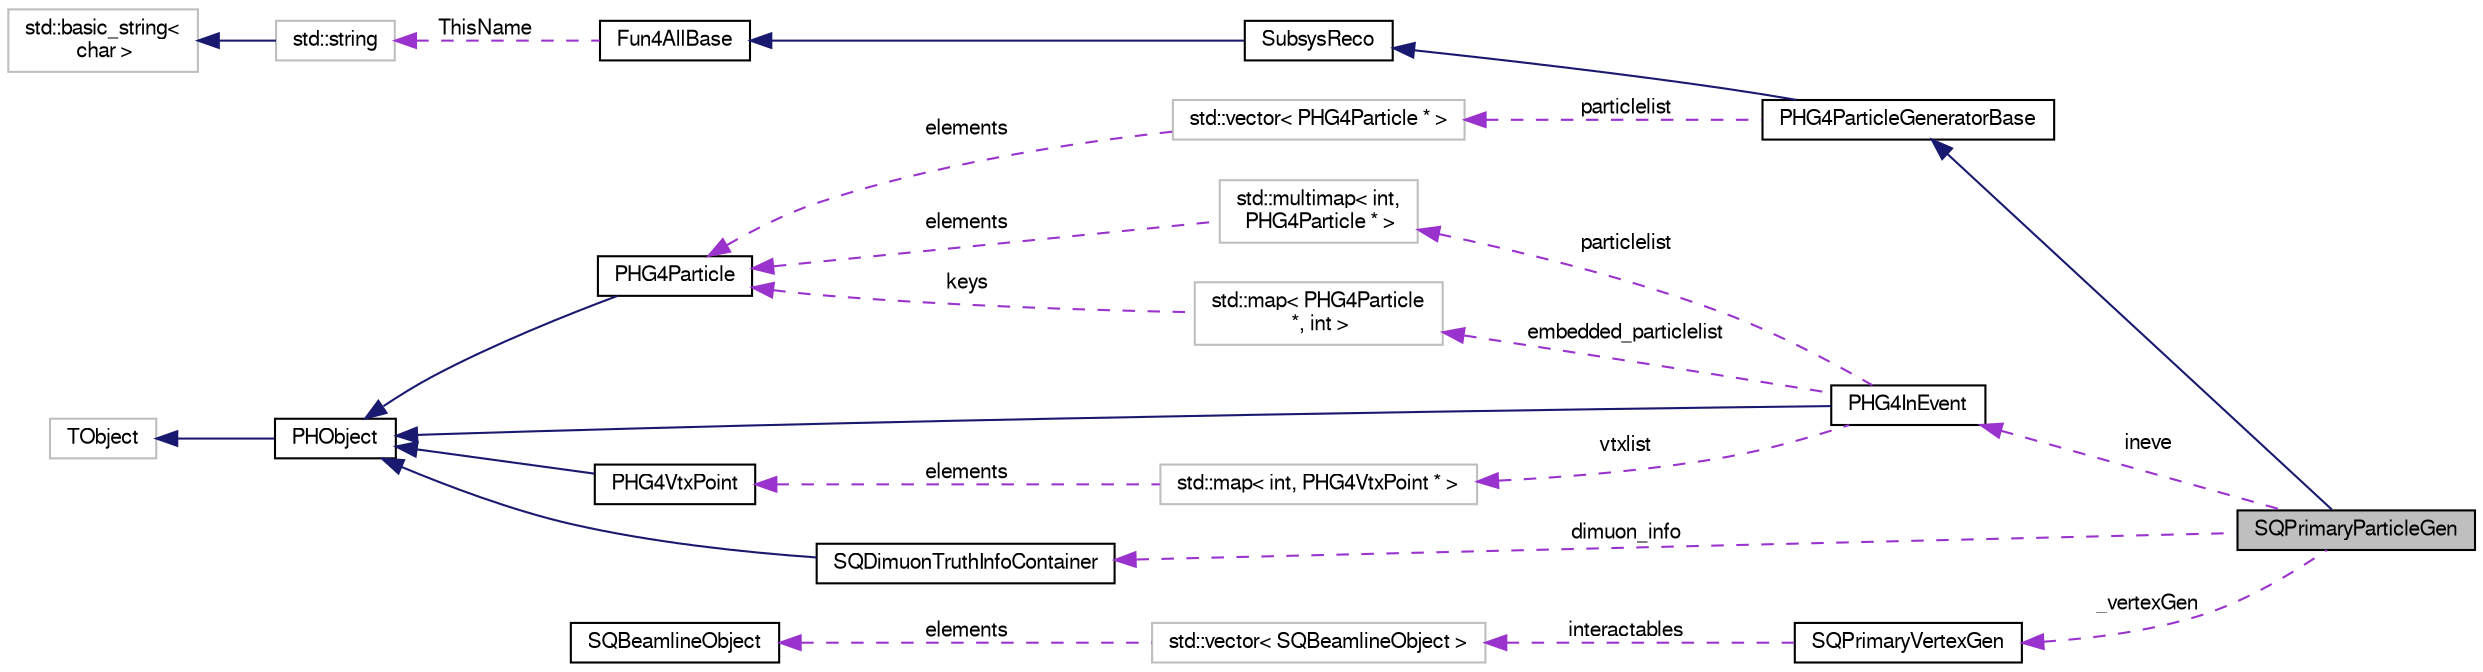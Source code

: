 digraph "SQPrimaryParticleGen"
{
  bgcolor="transparent";
  edge [fontname="FreeSans",fontsize="10",labelfontname="FreeSans",labelfontsize="10"];
  node [fontname="FreeSans",fontsize="10",shape=record];
  rankdir="LR";
  Node1 [label="SQPrimaryParticleGen",height=0.2,width=0.4,color="black", fillcolor="grey75", style="filled" fontcolor="black"];
  Node2 -> Node1 [dir="back",color="midnightblue",fontsize="10",style="solid",fontname="FreeSans"];
  Node2 [label="PHG4ParticleGeneratorBase",height=0.2,width=0.4,color="black",URL="$d8/d78/classPHG4ParticleGeneratorBase.html"];
  Node3 -> Node2 [dir="back",color="midnightblue",fontsize="10",style="solid",fontname="FreeSans"];
  Node3 [label="SubsysReco",height=0.2,width=0.4,color="black",URL="$d0/d32/classSubsysReco.html"];
  Node4 -> Node3 [dir="back",color="midnightblue",fontsize="10",style="solid",fontname="FreeSans"];
  Node4 [label="Fun4AllBase",height=0.2,width=0.4,color="black",URL="$d5/dec/classFun4AllBase.html"];
  Node5 -> Node4 [dir="back",color="darkorchid3",fontsize="10",style="dashed",label=" ThisName" ,fontname="FreeSans"];
  Node5 [label="std::string",height=0.2,width=0.4,color="grey75",tooltip="STL class. "];
  Node6 -> Node5 [dir="back",color="midnightblue",fontsize="10",style="solid",fontname="FreeSans"];
  Node6 [label="std::basic_string\<\l char \>",height=0.2,width=0.4,color="grey75",tooltip="STL class. "];
  Node7 -> Node2 [dir="back",color="darkorchid3",fontsize="10",style="dashed",label=" particlelist" ,fontname="FreeSans"];
  Node7 [label="std::vector\< PHG4Particle * \>",height=0.2,width=0.4,color="grey75"];
  Node8 -> Node7 [dir="back",color="darkorchid3",fontsize="10",style="dashed",label=" elements" ,fontname="FreeSans"];
  Node8 [label="PHG4Particle",height=0.2,width=0.4,color="black",URL="$de/dc9/classPHG4Particle.html"];
  Node9 -> Node8 [dir="back",color="midnightblue",fontsize="10",style="solid",fontname="FreeSans"];
  Node9 [label="PHObject",height=0.2,width=0.4,color="black",URL="$d9/d24/classPHObject.html"];
  Node10 -> Node9 [dir="back",color="midnightblue",fontsize="10",style="solid",fontname="FreeSans"];
  Node10 [label="TObject",height=0.2,width=0.4,color="grey75"];
  Node11 -> Node1 [dir="back",color="darkorchid3",fontsize="10",style="dashed",label=" _vertexGen" ,fontname="FreeSans"];
  Node11 [label="SQPrimaryVertexGen",height=0.2,width=0.4,color="black",URL="$d8/dc4/classSQPrimaryVertexGen.html"];
  Node12 -> Node11 [dir="back",color="darkorchid3",fontsize="10",style="dashed",label=" interactables" ,fontname="FreeSans"];
  Node12 [label="std::vector\< SQBeamlineObject \>",height=0.2,width=0.4,color="grey75"];
  Node13 -> Node12 [dir="back",color="darkorchid3",fontsize="10",style="dashed",label=" elements" ,fontname="FreeSans"];
  Node13 [label="SQBeamlineObject",height=0.2,width=0.4,color="black",URL="$d5/d7b/classSQBeamlineObject.html"];
  Node14 -> Node1 [dir="back",color="darkorchid3",fontsize="10",style="dashed",label=" dimuon_info" ,fontname="FreeSans"];
  Node14 [label="SQDimuonTruthInfoContainer",height=0.2,width=0.4,color="black",URL="$d0/d60/classSQDimuonTruthInfoContainer.html"];
  Node9 -> Node14 [dir="back",color="midnightblue",fontsize="10",style="solid",fontname="FreeSans"];
  Node15 -> Node1 [dir="back",color="darkorchid3",fontsize="10",style="dashed",label=" ineve" ,fontname="FreeSans"];
  Node15 [label="PHG4InEvent",height=0.2,width=0.4,color="black",URL="$db/d62/classPHG4InEvent.html"];
  Node9 -> Node15 [dir="back",color="midnightblue",fontsize="10",style="solid",fontname="FreeSans"];
  Node16 -> Node15 [dir="back",color="darkorchid3",fontsize="10",style="dashed",label=" vtxlist" ,fontname="FreeSans"];
  Node16 [label="std::map\< int, PHG4VtxPoint * \>",height=0.2,width=0.4,color="grey75"];
  Node17 -> Node16 [dir="back",color="darkorchid3",fontsize="10",style="dashed",label=" elements" ,fontname="FreeSans"];
  Node17 [label="PHG4VtxPoint",height=0.2,width=0.4,color="black",URL="$d6/d81/classPHG4VtxPoint.html"];
  Node9 -> Node17 [dir="back",color="midnightblue",fontsize="10",style="solid",fontname="FreeSans"];
  Node18 -> Node15 [dir="back",color="darkorchid3",fontsize="10",style="dashed",label=" embedded_particlelist" ,fontname="FreeSans"];
  Node18 [label="std::map\< PHG4Particle\l *, int \>",height=0.2,width=0.4,color="grey75"];
  Node8 -> Node18 [dir="back",color="darkorchid3",fontsize="10",style="dashed",label=" keys" ,fontname="FreeSans"];
  Node19 -> Node15 [dir="back",color="darkorchid3",fontsize="10",style="dashed",label=" particlelist" ,fontname="FreeSans"];
  Node19 [label="std::multimap\< int,\l PHG4Particle * \>",height=0.2,width=0.4,color="grey75"];
  Node8 -> Node19 [dir="back",color="darkorchid3",fontsize="10",style="dashed",label=" elements" ,fontname="FreeSans"];
}
